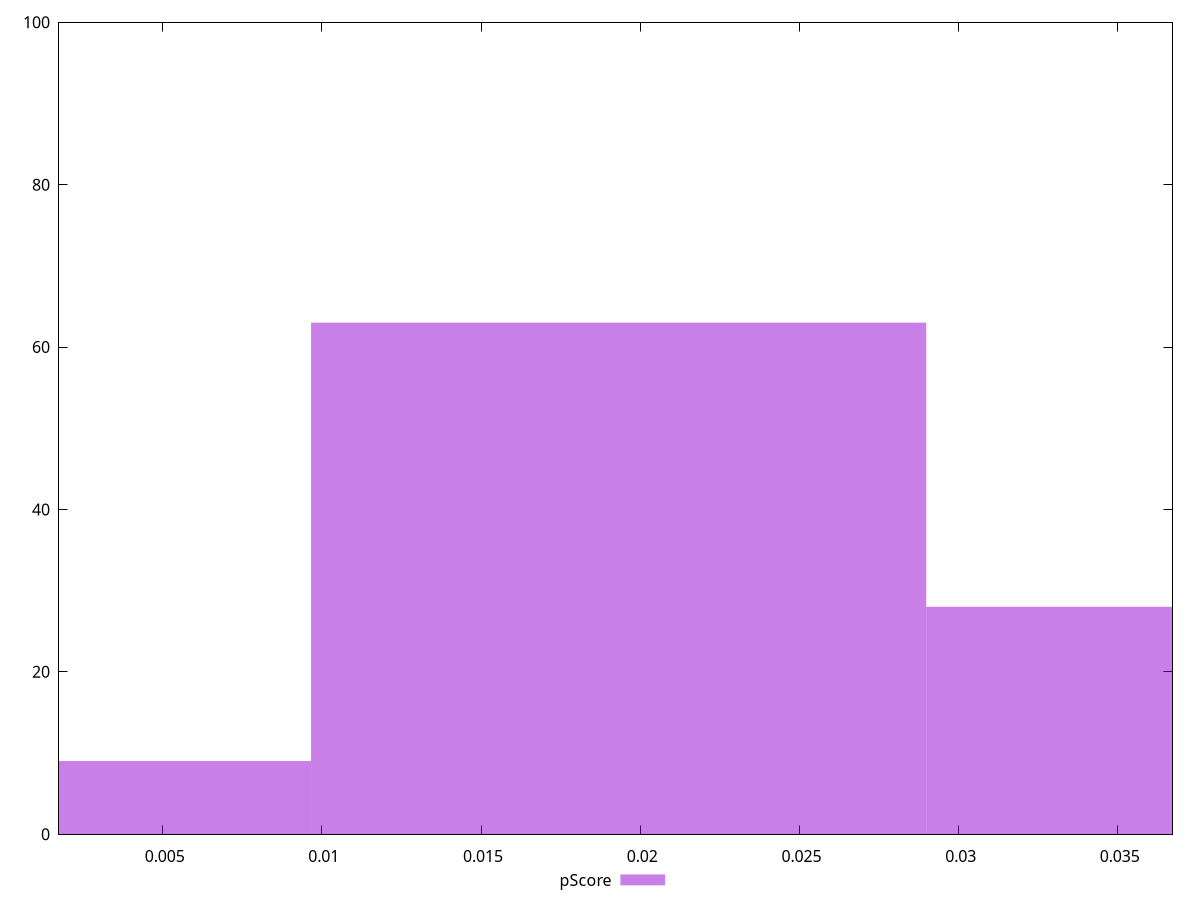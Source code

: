 reset

$pScore <<EOF
0 9
0.019321435578581014 63
0.03864287115716203 28
EOF

set key outside below
set boxwidth 0.019321435578581014
set xrange [0.0017438408943809547:0.03671699901387798]
set yrange [0:100]
set trange [0:100]
set style fill transparent solid 0.5 noborder
set terminal svg size 640, 490 enhanced background rgb 'white'
set output "report_00013_2021-02-09T12-04-24.940Z/largest-contentful-paint/samples/pages+cached+noadtech/pScore/histogram.svg"

plot $pScore title "pScore" with boxes

reset
